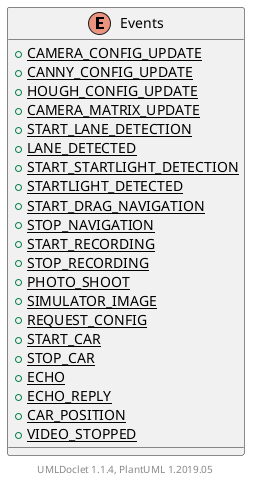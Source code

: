 @startuml

    enum Events [[Events.html]] {
        {static} +CAMERA_CONFIG_UPDATE
        {static} +CANNY_CONFIG_UPDATE
        {static} +HOUGH_CONFIG_UPDATE
        {static} +CAMERA_MATRIX_UPDATE
        {static} +START_LANE_DETECTION
        {static} +LANE_DETECTED
        {static} +START_STARTLIGHT_DETECTION
        {static} +STARTLIGHT_DETECTED
        {static} +START_DRAG_NAVIGATION
        {static} +STOP_NAVIGATION
        {static} +START_RECORDING
        {static} +STOP_RECORDING
        {static} +PHOTO_SHOOT
        {static} +SIMULATOR_IMAGE
        {static} +REQUEST_CONFIG
        {static} +START_CAR
        {static} +STOP_CAR
        {static} +ECHO
        {static} +ECHO_REPLY
        {static} +CAR_POSITION
        {static} +VIDEO_STOPPED
    }


    center footer UMLDoclet 1.1.4, PlantUML 1.2019.05
@enduml
